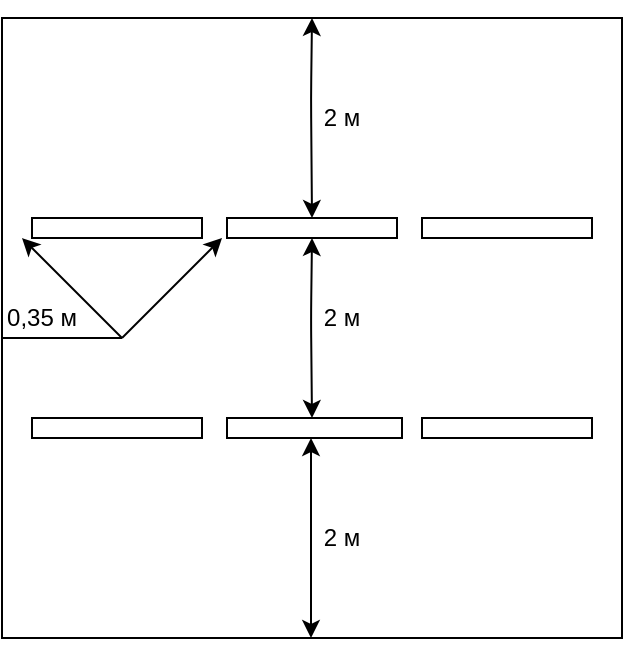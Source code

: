 <mxfile version="14.7.3" type="device"><diagram id="cdX_r-fcZFchnd3FBvJM" name="Page-1"><mxGraphModel dx="1021" dy="540" grid="1" gridSize="10" guides="1" tooltips="1" connect="1" arrows="1" fold="1" page="1" pageScale="1" pageWidth="827" pageHeight="1169" math="0" shadow="0"><root><mxCell id="0"/><mxCell id="1" parent="0"/><mxCell id="uZwQF5_mdp8XSPJ4Z1rH-1" value="" style="whiteSpace=wrap;html=1;aspect=fixed;" vertex="1" parent="1"><mxGeometry x="259" y="430" width="310" height="310" as="geometry"/></mxCell><mxCell id="uZwQF5_mdp8XSPJ4Z1rH-2" value="" style="rounded=0;whiteSpace=wrap;html=1;" vertex="1" parent="1"><mxGeometry x="274" y="530" width="85" height="10" as="geometry"/></mxCell><mxCell id="uZwQF5_mdp8XSPJ4Z1rH-9" value="" style="rounded=0;whiteSpace=wrap;html=1;" vertex="1" parent="1"><mxGeometry x="371.5" y="530" width="85" height="10" as="geometry"/></mxCell><mxCell id="uZwQF5_mdp8XSPJ4Z1rH-11" value="" style="rounded=0;whiteSpace=wrap;html=1;" vertex="1" parent="1"><mxGeometry x="274" y="630" width="85" height="10" as="geometry"/></mxCell><mxCell id="uZwQF5_mdp8XSPJ4Z1rH-12" value="" style="rounded=0;whiteSpace=wrap;html=1;" vertex="1" parent="1"><mxGeometry x="371.5" y="630" width="87.5" height="10" as="geometry"/></mxCell><mxCell id="uZwQF5_mdp8XSPJ4Z1rH-13" value="" style="rounded=0;whiteSpace=wrap;html=1;" vertex="1" parent="1"><mxGeometry x="469" y="630" width="85" height="10" as="geometry"/></mxCell><mxCell id="uZwQF5_mdp8XSPJ4Z1rH-14" value="" style="endArrow=classic;startArrow=classic;html=1;exitX=0.5;exitY=0;exitDx=0;exitDy=0;exitPerimeter=0;" edge="1" parent="1" source="uZwQF5_mdp8XSPJ4Z1rH-9"><mxGeometry width="50" height="50" relative="1" as="geometry"><mxPoint x="413.5" y="500" as="sourcePoint"/><mxPoint x="414" y="430" as="targetPoint"/><Array as="points"><mxPoint x="413.5" y="470"/></Array></mxGeometry></mxCell><mxCell id="uZwQF5_mdp8XSPJ4Z1rH-15" value="2 м" style="text;html=1;strokeColor=none;fillColor=none;align=center;verticalAlign=middle;whiteSpace=wrap;rounded=0;" vertex="1" parent="1"><mxGeometry x="409" y="470" width="40" height="20" as="geometry"/></mxCell><mxCell id="uZwQF5_mdp8XSPJ4Z1rH-17" value="2 м" style="text;html=1;strokeColor=none;fillColor=none;align=center;verticalAlign=middle;whiteSpace=wrap;rounded=0;" vertex="1" parent="1"><mxGeometry x="409" y="680" width="40" height="20" as="geometry"/></mxCell><mxCell id="uZwQF5_mdp8XSPJ4Z1rH-18" value="" style="endArrow=classic;startArrow=classic;html=1;entryX=0.5;entryY=0;entryDx=0;entryDy=0;" edge="1" parent="1"><mxGeometry width="50" height="50" relative="1" as="geometry"><mxPoint x="414" y="630" as="sourcePoint"/><mxPoint x="414" y="540" as="targetPoint"/><Array as="points"><mxPoint x="413.5" y="580"/></Array></mxGeometry></mxCell><mxCell id="uZwQF5_mdp8XSPJ4Z1rH-19" value="" style="endArrow=classic;startArrow=classic;html=1;entryX=0.5;entryY=0;entryDx=0;entryDy=0;exitX=0.5;exitY=0;exitDx=0;exitDy=0;exitPerimeter=0;" edge="1" parent="1"><mxGeometry width="50" height="50" relative="1" as="geometry"><mxPoint x="413.5" y="740" as="sourcePoint"/><mxPoint x="413.5" y="640" as="targetPoint"/><Array as="points"/></mxGeometry></mxCell><mxCell id="uZwQF5_mdp8XSPJ4Z1rH-20" value="2 м" style="text;html=1;strokeColor=none;fillColor=none;align=center;verticalAlign=middle;whiteSpace=wrap;rounded=0;" vertex="1" parent="1"><mxGeometry x="409" y="570" width="40" height="20" as="geometry"/></mxCell><mxCell id="uZwQF5_mdp8XSPJ4Z1rH-23" value="" style="rounded=0;whiteSpace=wrap;html=1;" vertex="1" parent="1"><mxGeometry x="469" y="530" width="85" height="10" as="geometry"/></mxCell><mxCell id="uZwQF5_mdp8XSPJ4Z1rH-25" value="" style="endArrow=classic;html=1;" edge="1" parent="1"><mxGeometry width="50" height="50" relative="1" as="geometry"><mxPoint x="319" y="590" as="sourcePoint"/><mxPoint x="369" y="540" as="targetPoint"/></mxGeometry></mxCell><mxCell id="uZwQF5_mdp8XSPJ4Z1rH-27" value="" style="endArrow=classic;html=1;" edge="1" parent="1"><mxGeometry width="50" height="50" relative="1" as="geometry"><mxPoint x="319" y="590" as="sourcePoint"/><mxPoint x="269" y="540" as="targetPoint"/></mxGeometry></mxCell><mxCell id="uZwQF5_mdp8XSPJ4Z1rH-28" value="" style="endArrow=none;html=1;startArrow=none;exitX=0;exitY=1;exitDx=0;exitDy=0;" edge="1" parent="1" source="uZwQF5_mdp8XSPJ4Z1rH-29"><mxGeometry width="50" height="50" relative="1" as="geometry"><mxPoint x="269" y="590" as="sourcePoint"/><mxPoint x="319" y="590" as="targetPoint"/></mxGeometry></mxCell><mxCell id="uZwQF5_mdp8XSPJ4Z1rH-29" value="0,35 м" style="text;html=1;strokeColor=none;fillColor=none;align=center;verticalAlign=middle;whiteSpace=wrap;rounded=0;" vertex="1" parent="1"><mxGeometry x="259" y="570" width="40" height="20" as="geometry"/></mxCell><mxCell id="uZwQF5_mdp8XSPJ4Z1rH-31" value="" style="endArrow=none;html=1;" edge="1" parent="1" target="uZwQF5_mdp8XSPJ4Z1rH-29"><mxGeometry width="50" height="50" relative="1" as="geometry"><mxPoint x="269" y="590" as="sourcePoint"/><mxPoint x="319" y="590" as="targetPoint"/></mxGeometry></mxCell></root></mxGraphModel></diagram></mxfile>